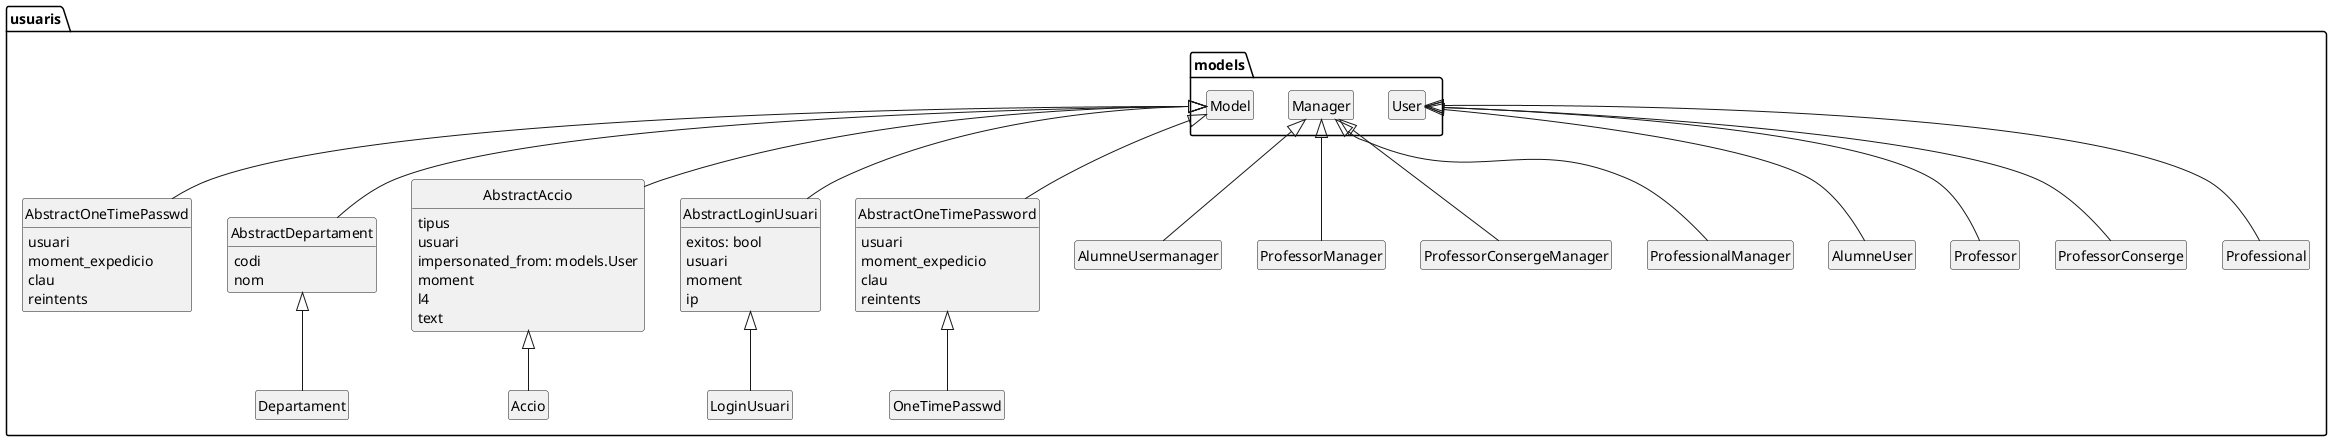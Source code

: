 @startuml
hide circle
hide empty members

package usuaris {
    class AbstractOneTimePasswd extends models.Model {
        usuari
        moment_expedicio
        clau
        reintents
    }

    class AbstractDepartament extends models.Model {
        codi
        nom
    }

    class AbstractAccio extends models.Model {
        tipus
        usuari
        impersonated_from: models.User
        moment
        l4
        text
    }

    class AbstractLoginUsuari extends models.Model {
        exitos: bool
        usuari
        moment
        ip
    }
    class AbstractOneTimePassword extends models.Model {
        usuari
        moment_expedicio
        clau
        reintents
    }

    class Departament extends AbstractDepartament
    class AlumneUsermanager extends models.Manager
    class AlumneUser extends models.User
    class ProfessorManager extends models.Manager
    class Professor extends models.User
    class ProfessorConsergeManager extends models.Manager
    class ProfessorConserge extends models.User
    class ProfessionalManager extends models.Manager
    class Professional extends models.User
    class Accio extends AbstractAccio
    class LoginUsuari extends AbstractLoginUsuari
    class OneTimePasswd extends AbstractOneTimePassword

}
@enduml
